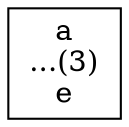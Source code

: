 digraph G {
graph [
name="chain5Block1-compact"
]
"a
...(3)
e" [label="a
...(3)
e", shape=rectangle, type=block];
}
